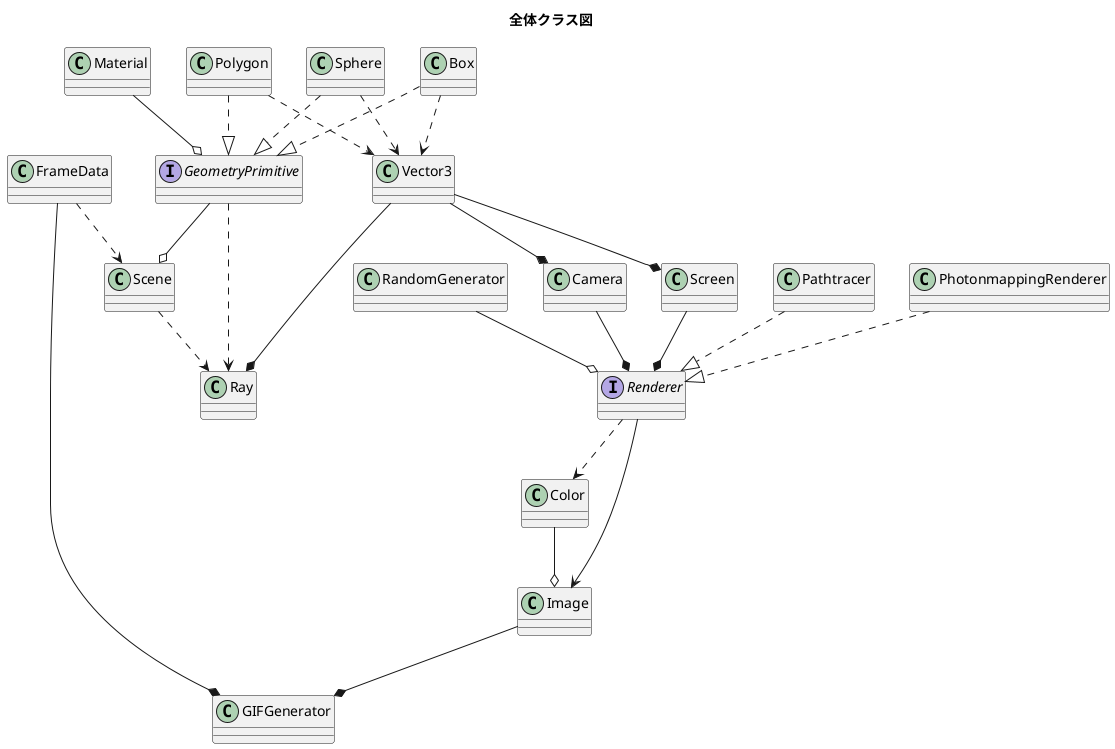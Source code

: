 @startuml
title 全体クラス図

interface GeometryPrimitive
interface Renderer

Vector3 --* Ray
Vector3 --* Camera
Vector3 --* Screen
GeometryPrimitive --o Scene
Polygon ..|> GeometryPrimitive
Sphere ..|> GeometryPrimitive
Box ..|> GeometryPrimitive
Material --o GeometryPrimitive
GeometryPrimitive ..> Ray
Polygon ..> Vector3
Sphere ..> Vector3
Box ..> Vector3
Scene ..> Ray
Screen --* Renderer
Camera --* Renderer
Renderer ..> Color
Pathtracer ..|> Renderer
PhotonmappingRenderer ..|> Renderer
RandomGenerator --o Renderer
Renderer --> Image
Color --o Image
Image --* GIFGenerator
FrameData ..> Scene
FrameData --* GIFGenerator

@enduml